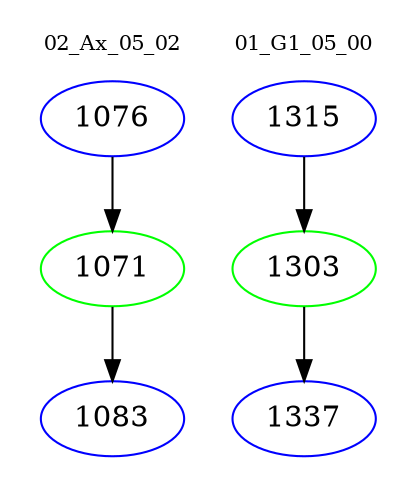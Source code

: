 digraph{
subgraph cluster_0 {
color = white
label = "02_Ax_05_02";
fontsize=10;
T0_1076 [label="1076", color="blue"]
T0_1076 -> T0_1071 [color="black"]
T0_1071 [label="1071", color="green"]
T0_1071 -> T0_1083 [color="black"]
T0_1083 [label="1083", color="blue"]
}
subgraph cluster_1 {
color = white
label = "01_G1_05_00";
fontsize=10;
T1_1315 [label="1315", color="blue"]
T1_1315 -> T1_1303 [color="black"]
T1_1303 [label="1303", color="green"]
T1_1303 -> T1_1337 [color="black"]
T1_1337 [label="1337", color="blue"]
}
}
